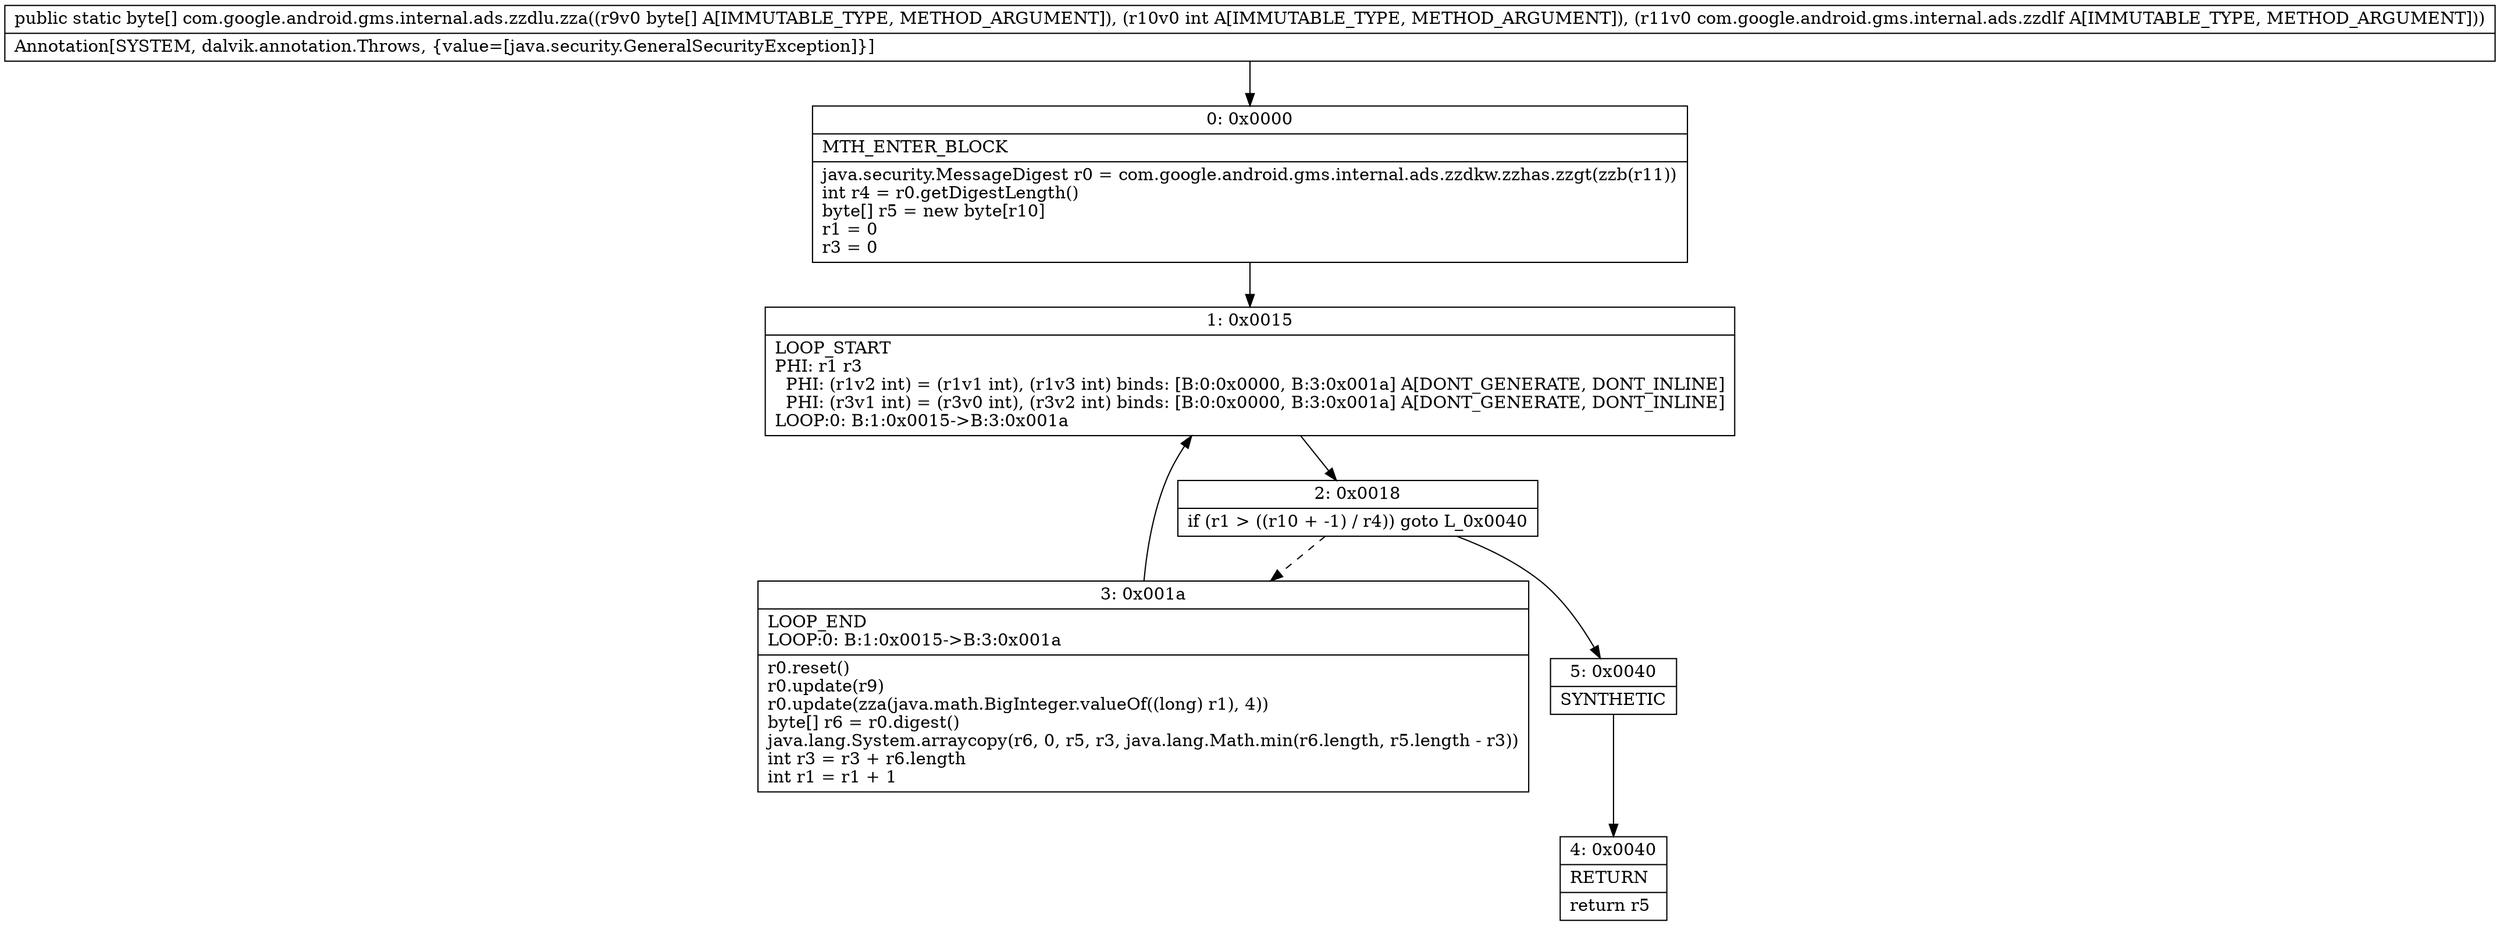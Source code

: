 digraph "CFG forcom.google.android.gms.internal.ads.zzdlu.zza([BILcom\/google\/android\/gms\/internal\/ads\/zzdlf;)[B" {
Node_0 [shape=record,label="{0\:\ 0x0000|MTH_ENTER_BLOCK\l|java.security.MessageDigest r0 = com.google.android.gms.internal.ads.zzdkw.zzhas.zzgt(zzb(r11))\lint r4 = r0.getDigestLength()\lbyte[] r5 = new byte[r10]\lr1 = 0\lr3 = 0\l}"];
Node_1 [shape=record,label="{1\:\ 0x0015|LOOP_START\lPHI: r1 r3 \l  PHI: (r1v2 int) = (r1v1 int), (r1v3 int) binds: [B:0:0x0000, B:3:0x001a] A[DONT_GENERATE, DONT_INLINE]\l  PHI: (r3v1 int) = (r3v0 int), (r3v2 int) binds: [B:0:0x0000, B:3:0x001a] A[DONT_GENERATE, DONT_INLINE]\lLOOP:0: B:1:0x0015\-\>B:3:0x001a\l}"];
Node_2 [shape=record,label="{2\:\ 0x0018|if (r1 \> ((r10 + \-1) \/ r4)) goto L_0x0040\l}"];
Node_3 [shape=record,label="{3\:\ 0x001a|LOOP_END\lLOOP:0: B:1:0x0015\-\>B:3:0x001a\l|r0.reset()\lr0.update(r9)\lr0.update(zza(java.math.BigInteger.valueOf((long) r1), 4))\lbyte[] r6 = r0.digest()\ljava.lang.System.arraycopy(r6, 0, r5, r3, java.lang.Math.min(r6.length, r5.length \- r3))\lint r3 = r3 + r6.length\lint r1 = r1 + 1\l}"];
Node_4 [shape=record,label="{4\:\ 0x0040|RETURN\l|return r5\l}"];
Node_5 [shape=record,label="{5\:\ 0x0040|SYNTHETIC\l}"];
MethodNode[shape=record,label="{public static byte[] com.google.android.gms.internal.ads.zzdlu.zza((r9v0 byte[] A[IMMUTABLE_TYPE, METHOD_ARGUMENT]), (r10v0 int A[IMMUTABLE_TYPE, METHOD_ARGUMENT]), (r11v0 com.google.android.gms.internal.ads.zzdlf A[IMMUTABLE_TYPE, METHOD_ARGUMENT]))  | Annotation[SYSTEM, dalvik.annotation.Throws, \{value=[java.security.GeneralSecurityException]\}]\l}"];
MethodNode -> Node_0;
Node_0 -> Node_1;
Node_1 -> Node_2;
Node_2 -> Node_3[style=dashed];
Node_2 -> Node_5;
Node_3 -> Node_1;
Node_5 -> Node_4;
}

